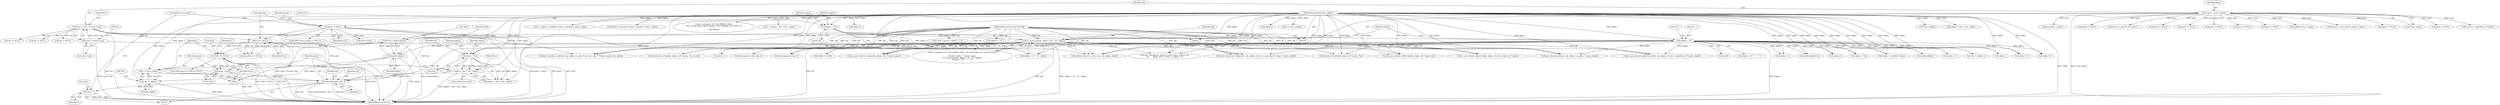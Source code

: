 digraph "0_OpenSC_a3fc7693f3a035a8a7921cffb98432944bb42740@API" {
"1000510" [label="(Call,memcpy(parm, obj, c))"];
"1000495" [label="(Call,parm = *buf)"];
"1000480" [label="(Call,*buf == NULL)"];
"1000474" [label="(Call,*buf = malloc(objlen))"];
"1000477" [label="(Call,malloc(objlen))"];
"1000150" [label="(Call,objlen > 16)"];
"1000106" [label="(MethodParameterIn,size_t objlen)"];
"1000144" [label="(Call,objlen > 16)"];
"1000458" [label="(Call,len != NULL)"];
"1000117" [label="(Call,*len = (size_t *) entry->arg)"];
"1000119" [label="(Call,(size_t *) entry->arg)"];
"1000452" [label="(Call,parm != NULL)"];
"1000110" [label="(Call,*parm = entry->parm)"];
"1000141" [label="(Call,sc_dump_hex(obj, objlen > 16  ? 16 : objlen))"];
"1000105" [label="(MethodParameterIn,const u8 *obj)"];
"1000500" [label="(Call,c = objlen > *len ? *len : objlen)"];
"1000503" [label="(Call,objlen > *len)"];
"1000489" [label="(Call,c = *len = objlen)"];
"1000491" [label="(Call,*len = objlen)"];
"1000514" [label="(Call,*len = c)"];
"1000422" [label="(Call,*len = objlen)"];
"1000351" [label="(Call,decode_bit_field(obj, objlen, (u8 *) parm, *len))"];
"1000490" [label="(Identifier,c)"];
"1000433" [label="(Call,objlen > *len ? *len : objlen)"];
"1000141" [label="(Call,sc_dump_hex(obj, objlen > 16  ? 16 : objlen))"];
"1000162" [label="(Call,parm != NULL)"];
"1000577" [label="(Call,objlen+1)"];
"1000638" [label="(Call,c = objlen > sizeof(id->value) ? sizeof(id->value) : objlen)"];
"1000491" [label="(Call,*len = objlen)"];
"1000518" [label="(ControlStructure,break;)"];
"1000152" [label="(Literal,16)"];
"1000634" [label="(Call,(struct sc_pkcs15_id *) parm)"];
"1000640" [label="(Call,objlen > sizeof(id->value) ? sizeof(id->value) : objlen)"];
"1000479" [label="(ControlStructure,if (*buf == NULL))"];
"1000194" [label="(Call,sc_debug(ctx, SC_LOG_DEBUG_ASN1,\n\t\t\t\t\t \"invalid ASN.1 object length: %\"SC_FORMAT_LEN_SIZE_T\"u\n\",\n\t\t\t\t\t objlen))"];
"1000541" [label="(Call,len != NULL)"];
"1000218" [label="(Call,parm != NULL)"];
"1000431" [label="(Call,c = objlen > *len ? *len : objlen)"];
"1000272" [label="(Call,objlen < 1)"];
"1000390" [label="(Call,obj++)"];
"1000561" [label="(Call,objlen+1)"];
"1000297" [label="(Call,objlen-1)"];
"1000499" [label="(ControlStructure,else)"];
"1000477" [label="(Call,malloc(objlen))"];
"1000454" [label="(Identifier,NULL)"];
"1000106" [label="(MethodParameterIn,size_t objlen)"];
"1000486" [label="(Identifier,r)"];
"1000517" [label="(Identifier,c)"];
"1000434" [label="(Call,objlen > *len)"];
"1000346" [label="(Call,parm != NULL)"];
"1000475" [label="(Call,*buf)"];
"1000471" [label="(Call,(u8 **) parm)"];
"1000154" [label="(Literal,\"\")"];
"1000203" [label="(Call,*((int *) parm) = obj[0] ? 1 : 0)"];
"1000117" [label="(Call,*len = (size_t *) entry->arg)"];
"1000508" [label="(Identifier,len)"];
"1000641" [label="(Call,objlen > sizeof(id->value))"];
"1000452" [label="(Call,parm != NULL)"];
"1000478" [label="(Identifier,objlen)"];
"1000362" [label="(Call,parm != NULL)"];
"1000147" [label="(Literal,16)"];
"1000146" [label="(Literal,16)"];
"1000516" [label="(Identifier,len)"];
"1000536" [label="(Call,parm != NULL)"];
"1000268" [label="(Call,len != NULL)"];
"1000224" [label="(Call,sc_asn1_decode_integer(obj, objlen, (int *) entry->parm))"];
"1000691" [label="(Call,sc_asn1_decode_algorithm_id(ctx, obj, objlen, (struct sc_algorithm_id *) parm, depth))"];
"1000474" [label="(Call,*buf = malloc(objlen))"];
"1000513" [label="(Identifier,c)"];
"1000408" [label="(Call,malloc(objlen))"];
"1000143" [label="(Call,objlen > 16  ? 16 : objlen)"];
"1000526" [label="(Call,sc_asn1_decode_object_id(obj, objlen, (struct sc_object_id *) parm))"];
"1000521" [label="(Call,parm != NULL)"];
"1000673" [label="(Call,asn1_decode_p15_object(ctx, obj, objlen, (struct sc_asn1_pkcs15_object *) parm, depth))"];
"1000496" [label="(Identifier,parm)"];
"1000384" [label="(Call,objlen > 1)"];
"1000128" [label="(Call,callback_func = parm)"];
"1000511" [label="(Identifier,parm)"];
"1000322" [label="(Call,decode_bit_string(obj, objlen, (u8 *) parm, *len, invert))"];
"1000505" [label="(Call,*len)"];
"1000677" [label="(Call,(struct sc_asn1_pkcs15_object *) parm)"];
"1000515" [label="(Call,*len)"];
"1000502" [label="(Call,objlen > *len ? *len : objlen)"];
"1000514" [label="(Call,*len = c)"];
"1000144" [label="(Call,objlen > 16)"];
"1000489" [label="(Call,c = *len = objlen)"];
"1000150" [label="(Call,objlen > 16)"];
"1000458" [label="(Call,len != NULL)"];
"1000252" [label="(Call,parm != NULL)"];
"1000151" [label="(Identifier,objlen)"];
"1000126" [label="(Identifier,r)"];
"1000460" [label="(Identifier,NULL)"];
"1000482" [label="(Identifier,buf)"];
"1000153" [label="(Literal,\"...\")"];
"1000504" [label="(Identifier,objlen)"];
"1000451" [label="(ControlStructure,if (parm != NULL))"];
"1000509" [label="(Identifier,objlen)"];
"1000481" [label="(Call,*buf)"];
"1000492" [label="(Call,*len)"];
"1000112" [label="(Call,entry->parm)"];
"1000510" [label="(Call,memcpy(parm, obj, c))"];
"1000512" [label="(Identifier,obj)"];
"1000105" [label="(MethodParameterIn,const u8 *obj)"];
"1000480" [label="(Call,*buf == NULL)"];
"1000453" [label="(Identifier,parm)"];
"1000131" [label="(Call,sc_debug(ctx, SC_LOG_DEBUG_ASN1, \"%*.*sdecoding '%s', raw data:%s%s\n\",\n\t\tdepth, depth, \"\", entry->name,\n\t\tsc_dump_hex(obj, objlen > 16  ? 16 : objlen),\n\t\tobjlen > 16 ? \"...\" : \"\"))"];
"1000497" [label="(Call,*buf)"];
"1000457" [label="(Call,assert(len != NULL))"];
"1000586" [label="(Call,sc_asn1_decode_utf8string(obj, objlen, (u8 *) parm, len))"];
"1000148" [label="(Identifier,objlen)"];
"1000368" [label="(Call,len != NULL)"];
"1000111" [label="(Identifier,parm)"];
"1000455" [label="(Block,)"];
"1000145" [label="(Identifier,objlen)"];
"1000459" [label="(Identifier,len)"];
"1000142" [label="(Identifier,obj)"];
"1000770" [label="(MethodReturn,static int)"];
"1000185" [label="(Call,parm != NULL)"];
"1000695" [label="(Call,(struct sc_algorithm_id *) parm)"];
"1000614" [label="(Call,asn1_decode_path(ctx, obj, objlen, (sc_path_t *) parm, depth))"];
"1000149" [label="(Call,objlen > 16 ? \"...\" : \"\")"];
"1000121" [label="(Call,entry->arg)"];
"1000730" [label="(Call,callback_func(ctx, entry->arg, obj, objlen, depth))"];
"1000467" [label="(Block,)"];
"1000618" [label="(Call,(sc_path_t *) parm)"];
"1000167" [label="(Call,asn1_decode(ctx, (struct sc_asn1_entry *) parm, obj,\n\t\t\t\t       objlen, NULL, NULL, 0, depth + 1))"];
"1000500" [label="(Call,c = objlen > *len ? *len : objlen)"];
"1000483" [label="(Identifier,NULL)"];
"1000652" [label="(Call,memcpy(id->value, obj, c))"];
"1000494" [label="(Identifier,objlen)"];
"1000574" [label="(Call,*len = objlen+1)"];
"1000208" [label="(Call,obj[0] ? 1 : 0)"];
"1000118" [label="(Identifier,len)"];
"1000119" [label="(Call,(size_t *) entry->arg)"];
"1000388" [label="(Call,objlen--)"];
"1000441" [label="(Call,memcpy(parm, obj, c))"];
"1000190" [label="(Call,objlen != 1)"];
"1000313" [label="(Call,objlen-1)"];
"1000560" [label="(Call,malloc(objlen+1))"];
"1000503" [label="(Call,objlen > *len)"];
"1000709" [label="(Call,asn1_decode_se_info(ctx, obj, objlen, (sc_pkcs15_sec_env_info_t ***)entry->parm, len, depth))"];
"1000379" [label="(Call,obj[0] == 0x00)"];
"1000501" [label="(Identifier,c)"];
"1000108" [label="(Block,)"];
"1000420" [label="(Call,c = *len = objlen)"];
"1000495" [label="(Call,parm = *buf)"];
"1000110" [label="(Call,*parm = entry->parm)"];
"1000510" -> "1000455"  [label="AST: "];
"1000510" -> "1000513"  [label="CFG: "];
"1000511" -> "1000510"  [label="AST: "];
"1000512" -> "1000510"  [label="AST: "];
"1000513" -> "1000510"  [label="AST: "];
"1000516" -> "1000510"  [label="CFG: "];
"1000510" -> "1000770"  [label="DDG: parm"];
"1000510" -> "1000770"  [label="DDG: obj"];
"1000510" -> "1000770"  [label="DDG: memcpy(parm, obj, c)"];
"1000495" -> "1000510"  [label="DDG: parm"];
"1000452" -> "1000510"  [label="DDG: parm"];
"1000141" -> "1000510"  [label="DDG: obj"];
"1000105" -> "1000510"  [label="DDG: obj"];
"1000500" -> "1000510"  [label="DDG: c"];
"1000489" -> "1000510"  [label="DDG: c"];
"1000510" -> "1000514"  [label="DDG: c"];
"1000495" -> "1000467"  [label="AST: "];
"1000495" -> "1000497"  [label="CFG: "];
"1000496" -> "1000495"  [label="AST: "];
"1000497" -> "1000495"  [label="AST: "];
"1000511" -> "1000495"  [label="CFG: "];
"1000495" -> "1000770"  [label="DDG: *buf"];
"1000480" -> "1000495"  [label="DDG: *buf"];
"1000480" -> "1000479"  [label="AST: "];
"1000480" -> "1000483"  [label="CFG: "];
"1000481" -> "1000480"  [label="AST: "];
"1000483" -> "1000480"  [label="AST: "];
"1000486" -> "1000480"  [label="CFG: "];
"1000490" -> "1000480"  [label="CFG: "];
"1000480" -> "1000770"  [label="DDG: NULL"];
"1000480" -> "1000770"  [label="DDG: *buf == NULL"];
"1000480" -> "1000770"  [label="DDG: *buf"];
"1000474" -> "1000480"  [label="DDG: *buf"];
"1000458" -> "1000480"  [label="DDG: NULL"];
"1000474" -> "1000467"  [label="AST: "];
"1000474" -> "1000477"  [label="CFG: "];
"1000475" -> "1000474"  [label="AST: "];
"1000477" -> "1000474"  [label="AST: "];
"1000482" -> "1000474"  [label="CFG: "];
"1000474" -> "1000770"  [label="DDG: malloc(objlen)"];
"1000477" -> "1000474"  [label="DDG: objlen"];
"1000477" -> "1000478"  [label="CFG: "];
"1000478" -> "1000477"  [label="AST: "];
"1000477" -> "1000770"  [label="DDG: objlen"];
"1000150" -> "1000477"  [label="DDG: objlen"];
"1000106" -> "1000477"  [label="DDG: objlen"];
"1000477" -> "1000489"  [label="DDG: objlen"];
"1000477" -> "1000491"  [label="DDG: objlen"];
"1000150" -> "1000149"  [label="AST: "];
"1000150" -> "1000152"  [label="CFG: "];
"1000151" -> "1000150"  [label="AST: "];
"1000152" -> "1000150"  [label="AST: "];
"1000153" -> "1000150"  [label="CFG: "];
"1000154" -> "1000150"  [label="CFG: "];
"1000150" -> "1000770"  [label="DDG: objlen"];
"1000106" -> "1000150"  [label="DDG: objlen"];
"1000144" -> "1000150"  [label="DDG: objlen"];
"1000150" -> "1000167"  [label="DDG: objlen"];
"1000150" -> "1000190"  [label="DDG: objlen"];
"1000150" -> "1000224"  [label="DDG: objlen"];
"1000150" -> "1000272"  [label="DDG: objlen"];
"1000150" -> "1000351"  [label="DDG: objlen"];
"1000150" -> "1000384"  [label="DDG: objlen"];
"1000150" -> "1000388"  [label="DDG: objlen"];
"1000150" -> "1000408"  [label="DDG: objlen"];
"1000150" -> "1000434"  [label="DDG: objlen"];
"1000150" -> "1000503"  [label="DDG: objlen"];
"1000150" -> "1000526"  [label="DDG: objlen"];
"1000150" -> "1000560"  [label="DDG: objlen"];
"1000150" -> "1000561"  [label="DDG: objlen"];
"1000150" -> "1000574"  [label="DDG: objlen"];
"1000150" -> "1000577"  [label="DDG: objlen"];
"1000150" -> "1000586"  [label="DDG: objlen"];
"1000150" -> "1000614"  [label="DDG: objlen"];
"1000150" -> "1000641"  [label="DDG: objlen"];
"1000150" -> "1000673"  [label="DDG: objlen"];
"1000150" -> "1000691"  [label="DDG: objlen"];
"1000150" -> "1000709"  [label="DDG: objlen"];
"1000150" -> "1000730"  [label="DDG: objlen"];
"1000106" -> "1000102"  [label="AST: "];
"1000106" -> "1000770"  [label="DDG: objlen"];
"1000106" -> "1000141"  [label="DDG: objlen"];
"1000106" -> "1000144"  [label="DDG: objlen"];
"1000106" -> "1000143"  [label="DDG: objlen"];
"1000106" -> "1000167"  [label="DDG: objlen"];
"1000106" -> "1000190"  [label="DDG: objlen"];
"1000106" -> "1000194"  [label="DDG: objlen"];
"1000106" -> "1000224"  [label="DDG: objlen"];
"1000106" -> "1000272"  [label="DDG: objlen"];
"1000106" -> "1000297"  [label="DDG: objlen"];
"1000106" -> "1000313"  [label="DDG: objlen"];
"1000106" -> "1000322"  [label="DDG: objlen"];
"1000106" -> "1000351"  [label="DDG: objlen"];
"1000106" -> "1000384"  [label="DDG: objlen"];
"1000106" -> "1000388"  [label="DDG: objlen"];
"1000106" -> "1000408"  [label="DDG: objlen"];
"1000106" -> "1000420"  [label="DDG: objlen"];
"1000106" -> "1000422"  [label="DDG: objlen"];
"1000106" -> "1000431"  [label="DDG: objlen"];
"1000106" -> "1000434"  [label="DDG: objlen"];
"1000106" -> "1000433"  [label="DDG: objlen"];
"1000106" -> "1000489"  [label="DDG: objlen"];
"1000106" -> "1000491"  [label="DDG: objlen"];
"1000106" -> "1000500"  [label="DDG: objlen"];
"1000106" -> "1000503"  [label="DDG: objlen"];
"1000106" -> "1000502"  [label="DDG: objlen"];
"1000106" -> "1000526"  [label="DDG: objlen"];
"1000106" -> "1000560"  [label="DDG: objlen"];
"1000106" -> "1000561"  [label="DDG: objlen"];
"1000106" -> "1000574"  [label="DDG: objlen"];
"1000106" -> "1000577"  [label="DDG: objlen"];
"1000106" -> "1000586"  [label="DDG: objlen"];
"1000106" -> "1000614"  [label="DDG: objlen"];
"1000106" -> "1000638"  [label="DDG: objlen"];
"1000106" -> "1000641"  [label="DDG: objlen"];
"1000106" -> "1000640"  [label="DDG: objlen"];
"1000106" -> "1000673"  [label="DDG: objlen"];
"1000106" -> "1000691"  [label="DDG: objlen"];
"1000106" -> "1000709"  [label="DDG: objlen"];
"1000106" -> "1000730"  [label="DDG: objlen"];
"1000144" -> "1000143"  [label="AST: "];
"1000144" -> "1000146"  [label="CFG: "];
"1000145" -> "1000144"  [label="AST: "];
"1000146" -> "1000144"  [label="AST: "];
"1000147" -> "1000144"  [label="CFG: "];
"1000148" -> "1000144"  [label="CFG: "];
"1000144" -> "1000141"  [label="DDG: objlen"];
"1000144" -> "1000143"  [label="DDG: objlen"];
"1000458" -> "1000457"  [label="AST: "];
"1000458" -> "1000460"  [label="CFG: "];
"1000459" -> "1000458"  [label="AST: "];
"1000460" -> "1000458"  [label="AST: "];
"1000457" -> "1000458"  [label="CFG: "];
"1000458" -> "1000770"  [label="DDG: NULL"];
"1000458" -> "1000770"  [label="DDG: len"];
"1000458" -> "1000457"  [label="DDG: len"];
"1000458" -> "1000457"  [label="DDG: NULL"];
"1000117" -> "1000458"  [label="DDG: len"];
"1000452" -> "1000458"  [label="DDG: NULL"];
"1000117" -> "1000108"  [label="AST: "];
"1000117" -> "1000119"  [label="CFG: "];
"1000118" -> "1000117"  [label="AST: "];
"1000119" -> "1000117"  [label="AST: "];
"1000126" -> "1000117"  [label="CFG: "];
"1000117" -> "1000770"  [label="DDG: len"];
"1000117" -> "1000770"  [label="DDG: (size_t *) entry->arg"];
"1000119" -> "1000117"  [label="DDG: entry->arg"];
"1000117" -> "1000268"  [label="DDG: len"];
"1000117" -> "1000368"  [label="DDG: len"];
"1000117" -> "1000541"  [label="DDG: len"];
"1000117" -> "1000709"  [label="DDG: len"];
"1000119" -> "1000121"  [label="CFG: "];
"1000120" -> "1000119"  [label="AST: "];
"1000121" -> "1000119"  [label="AST: "];
"1000119" -> "1000770"  [label="DDG: entry->arg"];
"1000119" -> "1000730"  [label="DDG: entry->arg"];
"1000452" -> "1000451"  [label="AST: "];
"1000452" -> "1000454"  [label="CFG: "];
"1000453" -> "1000452"  [label="AST: "];
"1000454" -> "1000452"  [label="AST: "];
"1000459" -> "1000452"  [label="CFG: "];
"1000518" -> "1000452"  [label="CFG: "];
"1000452" -> "1000770"  [label="DDG: parm != NULL"];
"1000452" -> "1000770"  [label="DDG: parm"];
"1000452" -> "1000770"  [label="DDG: NULL"];
"1000110" -> "1000452"  [label="DDG: parm"];
"1000452" -> "1000471"  [label="DDG: parm"];
"1000110" -> "1000108"  [label="AST: "];
"1000110" -> "1000112"  [label="CFG: "];
"1000111" -> "1000110"  [label="AST: "];
"1000112" -> "1000110"  [label="AST: "];
"1000118" -> "1000110"  [label="CFG: "];
"1000110" -> "1000770"  [label="DDG: entry->parm"];
"1000110" -> "1000128"  [label="DDG: parm"];
"1000110" -> "1000162"  [label="DDG: parm"];
"1000110" -> "1000185"  [label="DDG: parm"];
"1000110" -> "1000218"  [label="DDG: parm"];
"1000110" -> "1000252"  [label="DDG: parm"];
"1000110" -> "1000346"  [label="DDG: parm"];
"1000110" -> "1000362"  [label="DDG: parm"];
"1000110" -> "1000521"  [label="DDG: parm"];
"1000110" -> "1000536"  [label="DDG: parm"];
"1000110" -> "1000618"  [label="DDG: parm"];
"1000110" -> "1000634"  [label="DDG: parm"];
"1000110" -> "1000677"  [label="DDG: parm"];
"1000110" -> "1000695"  [label="DDG: parm"];
"1000141" -> "1000131"  [label="AST: "];
"1000141" -> "1000143"  [label="CFG: "];
"1000142" -> "1000141"  [label="AST: "];
"1000143" -> "1000141"  [label="AST: "];
"1000151" -> "1000141"  [label="CFG: "];
"1000141" -> "1000770"  [label="DDG: obj"];
"1000141" -> "1000770"  [label="DDG: objlen > 16  ? 16 : objlen"];
"1000141" -> "1000131"  [label="DDG: obj"];
"1000141" -> "1000131"  [label="DDG: objlen > 16  ? 16 : objlen"];
"1000105" -> "1000141"  [label="DDG: obj"];
"1000141" -> "1000167"  [label="DDG: obj"];
"1000141" -> "1000224"  [label="DDG: obj"];
"1000141" -> "1000322"  [label="DDG: obj"];
"1000141" -> "1000351"  [label="DDG: obj"];
"1000141" -> "1000379"  [label="DDG: obj"];
"1000141" -> "1000390"  [label="DDG: obj"];
"1000141" -> "1000441"  [label="DDG: obj"];
"1000141" -> "1000526"  [label="DDG: obj"];
"1000141" -> "1000586"  [label="DDG: obj"];
"1000141" -> "1000614"  [label="DDG: obj"];
"1000141" -> "1000652"  [label="DDG: obj"];
"1000141" -> "1000673"  [label="DDG: obj"];
"1000141" -> "1000691"  [label="DDG: obj"];
"1000141" -> "1000709"  [label="DDG: obj"];
"1000141" -> "1000730"  [label="DDG: obj"];
"1000105" -> "1000102"  [label="AST: "];
"1000105" -> "1000770"  [label="DDG: obj"];
"1000105" -> "1000167"  [label="DDG: obj"];
"1000105" -> "1000203"  [label="DDG: obj"];
"1000105" -> "1000208"  [label="DDG: obj"];
"1000105" -> "1000224"  [label="DDG: obj"];
"1000105" -> "1000322"  [label="DDG: obj"];
"1000105" -> "1000351"  [label="DDG: obj"];
"1000105" -> "1000379"  [label="DDG: obj"];
"1000105" -> "1000390"  [label="DDG: obj"];
"1000105" -> "1000441"  [label="DDG: obj"];
"1000105" -> "1000526"  [label="DDG: obj"];
"1000105" -> "1000586"  [label="DDG: obj"];
"1000105" -> "1000614"  [label="DDG: obj"];
"1000105" -> "1000652"  [label="DDG: obj"];
"1000105" -> "1000673"  [label="DDG: obj"];
"1000105" -> "1000691"  [label="DDG: obj"];
"1000105" -> "1000709"  [label="DDG: obj"];
"1000105" -> "1000730"  [label="DDG: obj"];
"1000500" -> "1000499"  [label="AST: "];
"1000500" -> "1000502"  [label="CFG: "];
"1000501" -> "1000500"  [label="AST: "];
"1000502" -> "1000500"  [label="AST: "];
"1000511" -> "1000500"  [label="CFG: "];
"1000500" -> "1000770"  [label="DDG: objlen > *len ? *len : objlen"];
"1000503" -> "1000500"  [label="DDG: *len"];
"1000503" -> "1000500"  [label="DDG: objlen"];
"1000503" -> "1000502"  [label="AST: "];
"1000503" -> "1000505"  [label="CFG: "];
"1000504" -> "1000503"  [label="AST: "];
"1000505" -> "1000503"  [label="AST: "];
"1000508" -> "1000503"  [label="CFG: "];
"1000509" -> "1000503"  [label="CFG: "];
"1000503" -> "1000502"  [label="DDG: *len"];
"1000503" -> "1000502"  [label="DDG: objlen"];
"1000489" -> "1000467"  [label="AST: "];
"1000489" -> "1000491"  [label="CFG: "];
"1000490" -> "1000489"  [label="AST: "];
"1000491" -> "1000489"  [label="AST: "];
"1000496" -> "1000489"  [label="CFG: "];
"1000491" -> "1000489"  [label="DDG: *len"];
"1000491" -> "1000494"  [label="CFG: "];
"1000492" -> "1000491"  [label="AST: "];
"1000494" -> "1000491"  [label="AST: "];
"1000491" -> "1000770"  [label="DDG: objlen"];
"1000514" -> "1000455"  [label="AST: "];
"1000514" -> "1000517"  [label="CFG: "];
"1000515" -> "1000514"  [label="AST: "];
"1000517" -> "1000514"  [label="AST: "];
"1000518" -> "1000514"  [label="CFG: "];
"1000514" -> "1000770"  [label="DDG: *len"];
"1000514" -> "1000770"  [label="DDG: c"];
}
